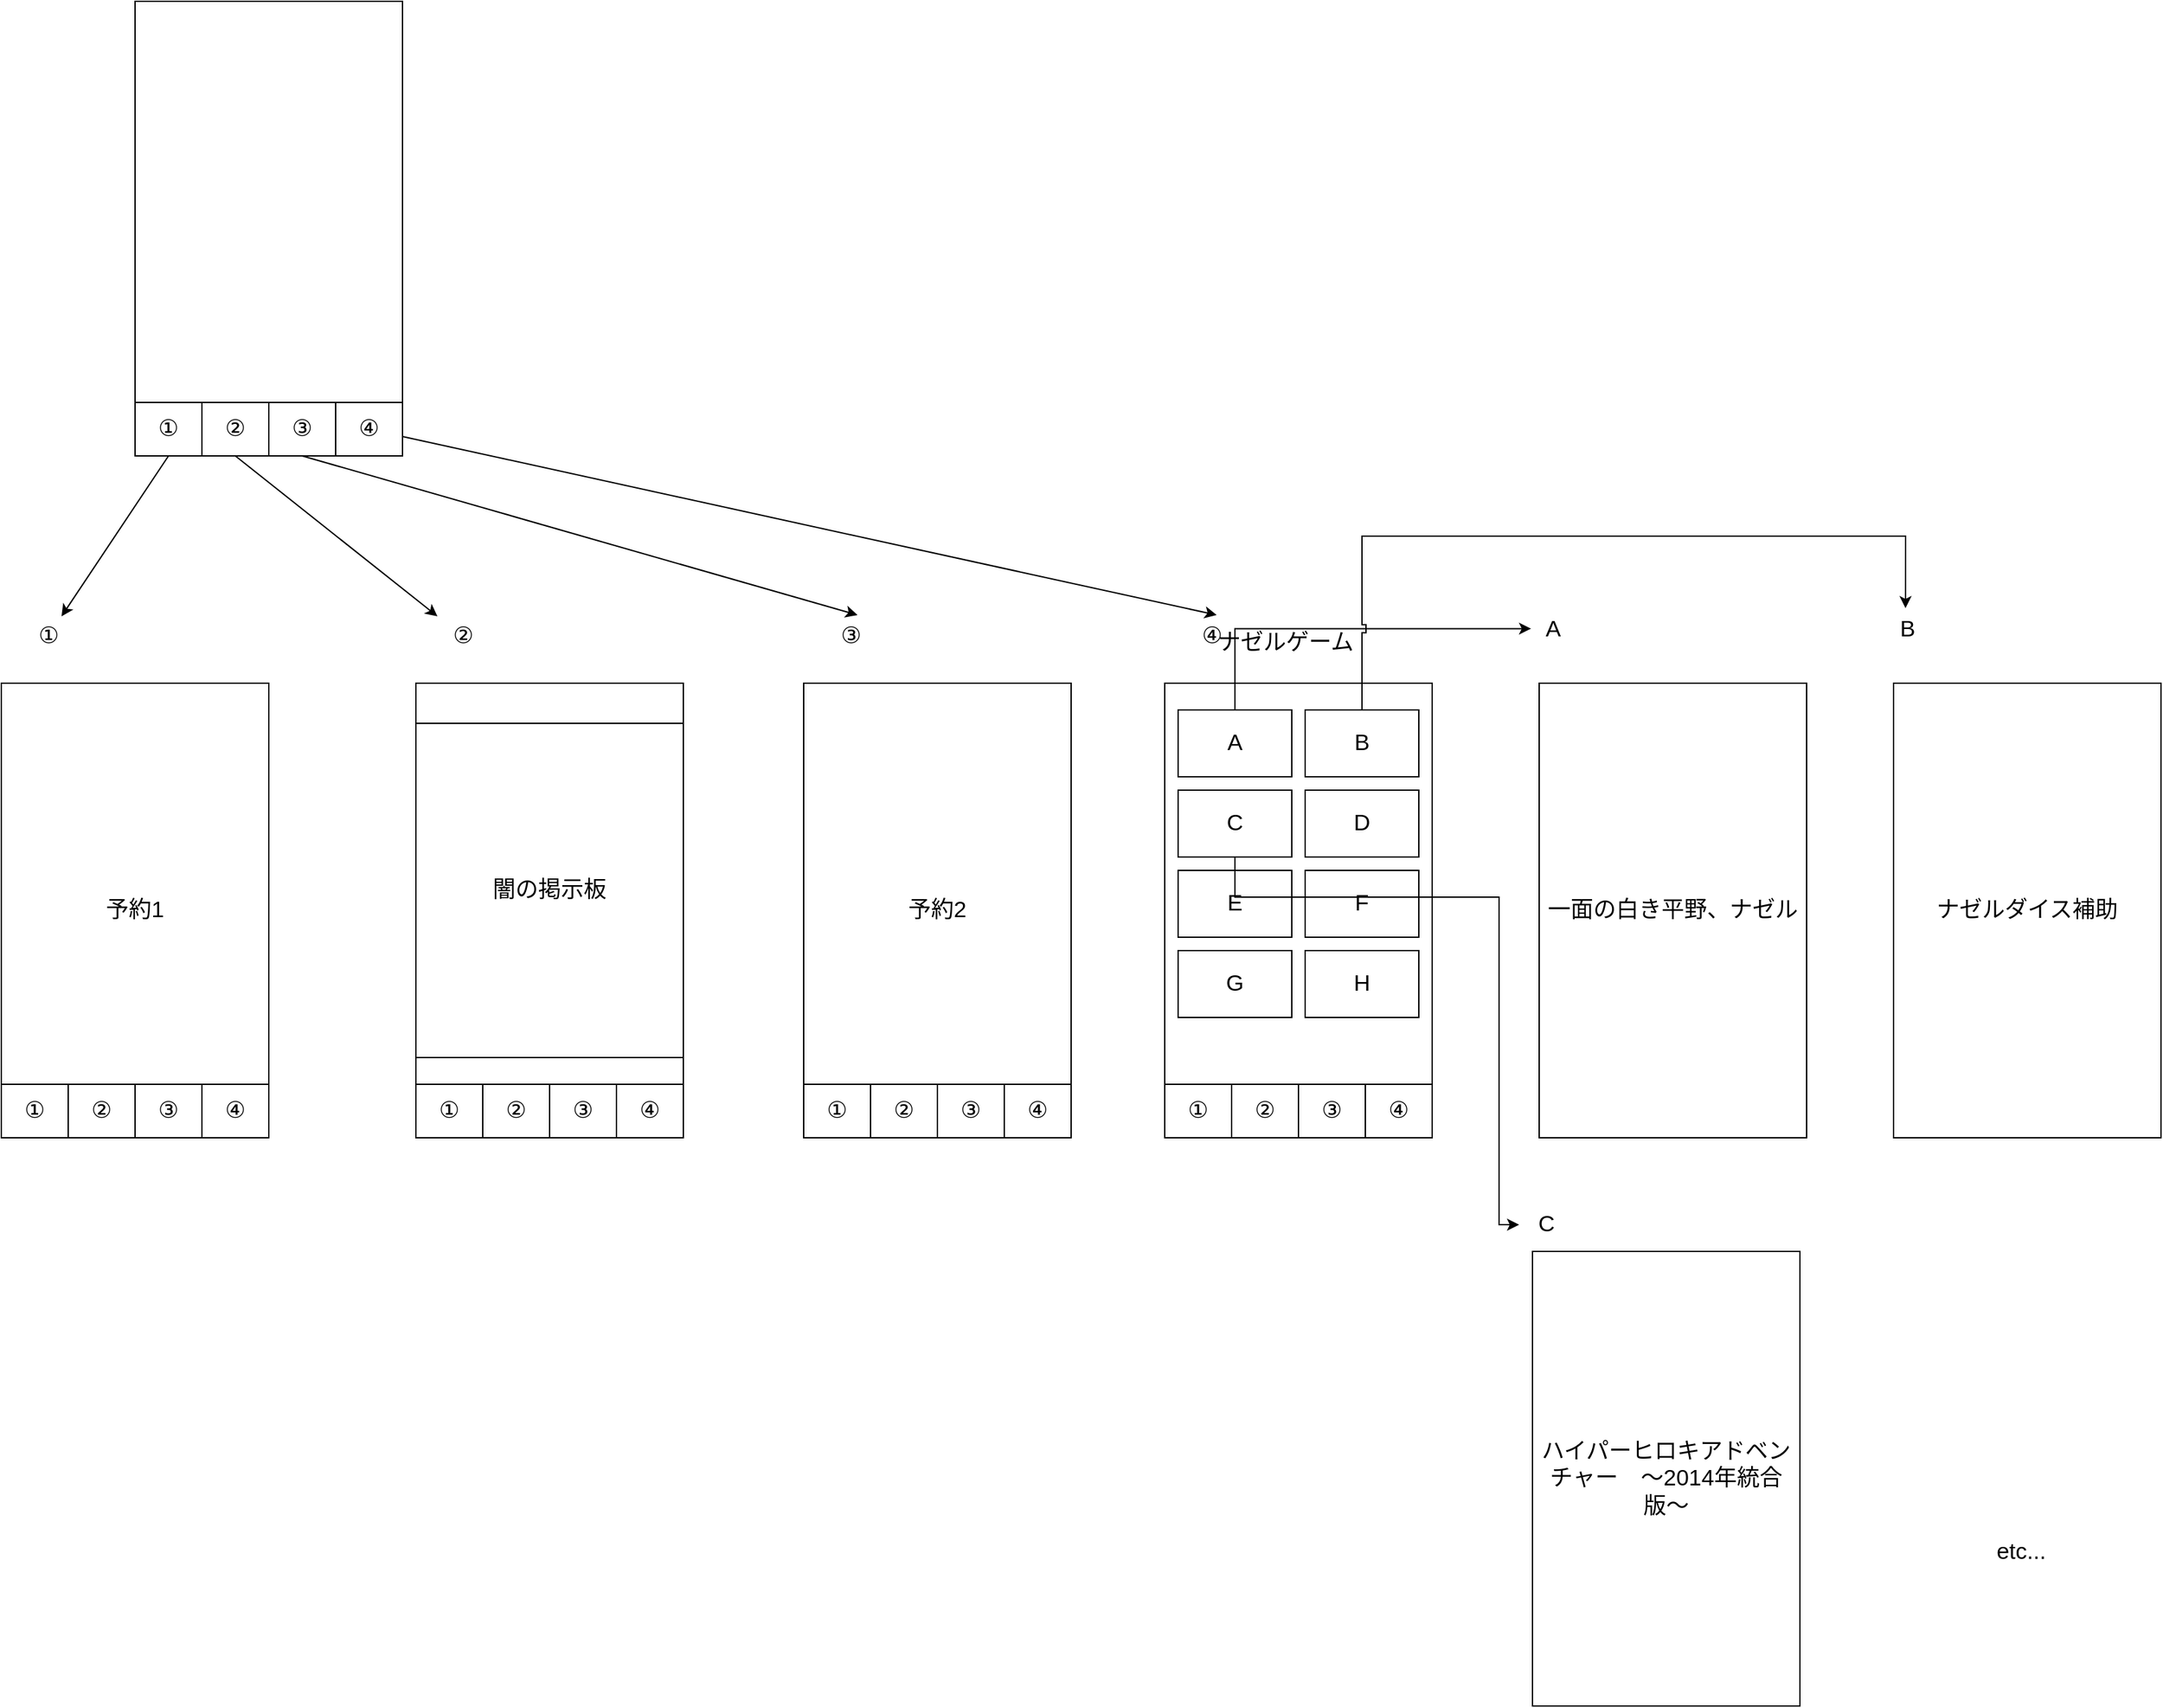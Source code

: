 <mxfile>
    <diagram id="tVjk7x14zp5mqQvgJnNK" name="Page-1">
        <mxGraphModel dx="4617" dy="2640" grid="1" gridSize="10" guides="1" tooltips="1" connect="1" arrows="1" fold="1" page="1" pageScale="1" pageWidth="850" pageHeight="1100" math="0" shadow="0">
            <root>
                <mxCell id="0"/>
                <mxCell id="1" parent="0"/>
                <mxCell id="3" value="" style="rounded=0;whiteSpace=wrap;html=1;fontSize=17;" vertex="1" parent="1">
                    <mxGeometry x="70" y="60" width="200" height="340" as="geometry"/>
                </mxCell>
                <mxCell id="4" value="" style="rounded=0;whiteSpace=wrap;html=1;fontSize=17;" vertex="1" parent="1">
                    <mxGeometry x="70" y="360" width="180" height="40" as="geometry"/>
                </mxCell>
                <mxCell id="5" value="①" style="rounded=0;whiteSpace=wrap;html=1;fontSize=17;" vertex="1" parent="1">
                    <mxGeometry x="70" y="360" width="50" height="40" as="geometry"/>
                </mxCell>
                <mxCell id="26" style="edgeStyle=none;html=1;exitX=0.5;exitY=1;exitDx=0;exitDy=0;fontSize=17;" edge="1" parent="1" source="6" target="25">
                    <mxGeometry relative="1" as="geometry"/>
                </mxCell>
                <mxCell id="6" value="②" style="rounded=0;whiteSpace=wrap;html=1;fontSize=17;" vertex="1" parent="1">
                    <mxGeometry x="120" y="360" width="50" height="40" as="geometry"/>
                </mxCell>
                <mxCell id="34" style="edgeStyle=none;html=1;entryX=0.632;entryY=-0.033;entryDx=0;entryDy=0;entryPerimeter=0;exitX=0.5;exitY=1;exitDx=0;exitDy=0;fontSize=17;" edge="1" parent="1" source="7" target="33">
                    <mxGeometry relative="1" as="geometry"/>
                </mxCell>
                <mxCell id="7" value="③" style="rounded=0;whiteSpace=wrap;html=1;fontSize=17;" vertex="1" parent="1">
                    <mxGeometry x="170" y="360" width="50" height="40" as="geometry"/>
                </mxCell>
                <mxCell id="42" style="edgeStyle=none;html=1;entryX=0.596;entryY=-0.033;entryDx=0;entryDy=0;entryPerimeter=0;fontSize=17;" edge="1" parent="1" source="8" target="41">
                    <mxGeometry relative="1" as="geometry"/>
                </mxCell>
                <mxCell id="8" value="④" style="rounded=0;whiteSpace=wrap;html=1;fontSize=17;" vertex="1" parent="1">
                    <mxGeometry x="220" y="360" width="50" height="40" as="geometry"/>
                </mxCell>
                <mxCell id="10" value="" style="endArrow=classic;html=1;exitX=0.5;exitY=1;exitDx=0;exitDy=0;fontSize=17;" edge="1" parent="1" source="5" target="18">
                    <mxGeometry width="50" height="50" relative="1" as="geometry">
                        <mxPoint x="400" y="430" as="sourcePoint"/>
                        <mxPoint x="80" y="560" as="targetPoint"/>
                    </mxGeometry>
                </mxCell>
                <mxCell id="11" value="予約1" style="rounded=0;whiteSpace=wrap;html=1;fontSize=17;" vertex="1" parent="1">
                    <mxGeometry x="-30" y="570" width="200" height="340" as="geometry"/>
                </mxCell>
                <mxCell id="12" value="" style="rounded=0;whiteSpace=wrap;html=1;fontSize=17;" vertex="1" parent="1">
                    <mxGeometry x="-30" y="870" width="180" height="40" as="geometry"/>
                </mxCell>
                <mxCell id="13" value="①" style="rounded=0;whiteSpace=wrap;html=1;fontSize=17;" vertex="1" parent="1">
                    <mxGeometry x="-30" y="870" width="50" height="40" as="geometry"/>
                </mxCell>
                <mxCell id="14" value="②" style="rounded=0;whiteSpace=wrap;html=1;fontSize=17;" vertex="1" parent="1">
                    <mxGeometry x="20" y="870" width="50" height="40" as="geometry"/>
                </mxCell>
                <mxCell id="15" value="③" style="rounded=0;whiteSpace=wrap;html=1;fontSize=17;" vertex="1" parent="1">
                    <mxGeometry x="70" y="870" width="50" height="40" as="geometry"/>
                </mxCell>
                <mxCell id="16" value="④" style="rounded=0;whiteSpace=wrap;html=1;fontSize=17;" vertex="1" parent="1">
                    <mxGeometry x="120" y="870" width="50" height="40" as="geometry"/>
                </mxCell>
                <mxCell id="18" value="①" style="text;html=1;align=center;verticalAlign=middle;resizable=0;points=[];autosize=1;strokeColor=none;fillColor=none;fontSize=17;" vertex="1" parent="1">
                    <mxGeometry x="-15" y="520" width="40" height="30" as="geometry"/>
                </mxCell>
                <mxCell id="19" value="" style="rounded=0;whiteSpace=wrap;html=1;fontSize=17;" vertex="1" parent="1">
                    <mxGeometry x="280" y="570" width="200" height="340" as="geometry"/>
                </mxCell>
                <mxCell id="20" value="" style="rounded=0;whiteSpace=wrap;html=1;fontSize=17;" vertex="1" parent="1">
                    <mxGeometry x="280" y="870" width="180" height="40" as="geometry"/>
                </mxCell>
                <mxCell id="21" value="①" style="rounded=0;whiteSpace=wrap;html=1;fontSize=17;" vertex="1" parent="1">
                    <mxGeometry x="280" y="870" width="50" height="40" as="geometry"/>
                </mxCell>
                <mxCell id="22" value="②" style="rounded=0;whiteSpace=wrap;html=1;fontSize=17;" vertex="1" parent="1">
                    <mxGeometry x="330" y="870" width="50" height="40" as="geometry"/>
                </mxCell>
                <mxCell id="23" value="③" style="rounded=0;whiteSpace=wrap;html=1;fontSize=17;" vertex="1" parent="1">
                    <mxGeometry x="380" y="870" width="50" height="40" as="geometry"/>
                </mxCell>
                <mxCell id="24" value="④" style="rounded=0;whiteSpace=wrap;html=1;fontSize=17;" vertex="1" parent="1">
                    <mxGeometry x="430" y="870" width="50" height="40" as="geometry"/>
                </mxCell>
                <mxCell id="25" value="②" style="text;html=1;align=center;verticalAlign=middle;resizable=0;points=[];autosize=1;strokeColor=none;fillColor=none;fontSize=17;" vertex="1" parent="1">
                    <mxGeometry x="295" y="520" width="40" height="30" as="geometry"/>
                </mxCell>
                <mxCell id="27" value="予約2" style="rounded=0;whiteSpace=wrap;html=1;fontSize=17;" vertex="1" parent="1">
                    <mxGeometry x="570" y="570" width="200" height="340" as="geometry"/>
                </mxCell>
                <mxCell id="28" value="" style="rounded=0;whiteSpace=wrap;html=1;fontSize=17;" vertex="1" parent="1">
                    <mxGeometry x="570" y="870" width="180" height="40" as="geometry"/>
                </mxCell>
                <mxCell id="29" value="①" style="rounded=0;whiteSpace=wrap;html=1;fontSize=17;" vertex="1" parent="1">
                    <mxGeometry x="570" y="870" width="50" height="40" as="geometry"/>
                </mxCell>
                <mxCell id="30" value="②" style="rounded=0;whiteSpace=wrap;html=1;fontSize=17;" vertex="1" parent="1">
                    <mxGeometry x="620" y="870" width="50" height="40" as="geometry"/>
                </mxCell>
                <mxCell id="31" value="③" style="rounded=0;whiteSpace=wrap;html=1;fontSize=17;" vertex="1" parent="1">
                    <mxGeometry x="670" y="870" width="50" height="40" as="geometry"/>
                </mxCell>
                <mxCell id="32" value="④" style="rounded=0;whiteSpace=wrap;html=1;fontSize=17;" vertex="1" parent="1">
                    <mxGeometry x="720" y="870" width="50" height="40" as="geometry"/>
                </mxCell>
                <mxCell id="33" value="③" style="text;html=1;align=center;verticalAlign=middle;resizable=0;points=[];autosize=1;strokeColor=none;fillColor=none;fontSize=17;" vertex="1" parent="1">
                    <mxGeometry x="585" y="520" width="40" height="30" as="geometry"/>
                </mxCell>
                <mxCell id="35" value="" style="rounded=0;whiteSpace=wrap;html=1;fontSize=17;" vertex="1" parent="1">
                    <mxGeometry x="840" y="570" width="200" height="340" as="geometry"/>
                </mxCell>
                <mxCell id="36" value="" style="rounded=0;whiteSpace=wrap;html=1;fontSize=17;" vertex="1" parent="1">
                    <mxGeometry x="840" y="870" width="180" height="40" as="geometry"/>
                </mxCell>
                <mxCell id="37" value="①" style="rounded=0;whiteSpace=wrap;html=1;fontSize=17;" vertex="1" parent="1">
                    <mxGeometry x="840" y="870" width="50" height="40" as="geometry"/>
                </mxCell>
                <mxCell id="38" value="②" style="rounded=0;whiteSpace=wrap;html=1;fontSize=17;" vertex="1" parent="1">
                    <mxGeometry x="890" y="870" width="50" height="40" as="geometry"/>
                </mxCell>
                <mxCell id="39" value="③" style="rounded=0;whiteSpace=wrap;html=1;fontSize=17;" vertex="1" parent="1">
                    <mxGeometry x="940" y="870" width="50" height="40" as="geometry"/>
                </mxCell>
                <mxCell id="40" value="④" style="rounded=0;whiteSpace=wrap;html=1;fontSize=17;" vertex="1" parent="1">
                    <mxGeometry x="990" y="870" width="50" height="40" as="geometry"/>
                </mxCell>
                <mxCell id="41" value="④" style="text;html=1;align=center;verticalAlign=middle;resizable=0;points=[];autosize=1;strokeColor=none;fillColor=none;fontSize=17;" vertex="1" parent="1">
                    <mxGeometry x="855" y="520" width="40" height="30" as="geometry"/>
                </mxCell>
                <mxCell id="43" value="闇の掲示板" style="rounded=0;whiteSpace=wrap;html=1;fontSize=17;" vertex="1" parent="1">
                    <mxGeometry x="280" y="600" width="200" height="250" as="geometry"/>
                </mxCell>
                <mxCell id="58" style="edgeStyle=orthogonalEdgeStyle;html=1;entryX=-0.035;entryY=0.473;entryDx=0;entryDy=0;entryPerimeter=0;jumpStyle=sharp;rounded=0;fontSize=17;" edge="1" parent="1" source="44" target="55">
                    <mxGeometry relative="1" as="geometry">
                        <Array as="points">
                            <mxPoint x="893" y="529"/>
                        </Array>
                    </mxGeometry>
                </mxCell>
                <mxCell id="44" value="A" style="rounded=0;whiteSpace=wrap;html=1;fontSize=17;" vertex="1" parent="1">
                    <mxGeometry x="850" y="590" width="85" height="50" as="geometry"/>
                </mxCell>
                <mxCell id="59" style="edgeStyle=orthogonalEdgeStyle;html=1;entryX=0.465;entryY=-0.037;entryDx=0;entryDy=0;entryPerimeter=0;jumpStyle=sharp;rounded=0;fontSize=17;" edge="1" parent="1" source="45" target="57">
                    <mxGeometry relative="1" as="geometry">
                        <Array as="points">
                            <mxPoint x="987" y="460"/>
                            <mxPoint x="1394" y="460"/>
                        </Array>
                    </mxGeometry>
                </mxCell>
                <mxCell id="45" value="B" style="rounded=0;whiteSpace=wrap;html=1;fontSize=17;" vertex="1" parent="1">
                    <mxGeometry x="945" y="590" width="85" height="50" as="geometry"/>
                </mxCell>
                <mxCell id="46" value="C" style="rounded=0;whiteSpace=wrap;html=1;fontSize=17;" vertex="1" parent="1">
                    <mxGeometry x="850" y="650" width="85" height="50" as="geometry"/>
                </mxCell>
                <mxCell id="47" value="D" style="rounded=0;whiteSpace=wrap;html=1;fontSize=17;" vertex="1" parent="1">
                    <mxGeometry x="945" y="650" width="85" height="50" as="geometry"/>
                </mxCell>
                <mxCell id="48" value="E" style="rounded=0;whiteSpace=wrap;html=1;fontSize=17;" vertex="1" parent="1">
                    <mxGeometry x="850" y="710" width="85" height="50" as="geometry"/>
                </mxCell>
                <mxCell id="49" value="F" style="rounded=0;whiteSpace=wrap;html=1;fontSize=17;" vertex="1" parent="1">
                    <mxGeometry x="945" y="710" width="85" height="50" as="geometry"/>
                </mxCell>
                <mxCell id="50" value="G" style="rounded=0;whiteSpace=wrap;html=1;fontSize=17;" vertex="1" parent="1">
                    <mxGeometry x="850" y="770" width="85" height="50" as="geometry"/>
                </mxCell>
                <mxCell id="51" value="H" style="rounded=0;whiteSpace=wrap;html=1;fontSize=17;" vertex="1" parent="1">
                    <mxGeometry x="945" y="770" width="85" height="50" as="geometry"/>
                </mxCell>
                <mxCell id="52" value="一面の白き平野、ナゼル" style="rounded=0;whiteSpace=wrap;html=1;fontSize=17;" vertex="1" parent="1">
                    <mxGeometry x="1120" y="570" width="200" height="340" as="geometry"/>
                </mxCell>
                <mxCell id="54" value="ナゼルゲーム" style="text;html=1;align=center;verticalAlign=middle;resizable=0;points=[];autosize=1;strokeColor=none;fillColor=none;fontSize=17;" vertex="1" parent="1">
                    <mxGeometry x="865" y="525" width="130" height="30" as="geometry"/>
                </mxCell>
                <mxCell id="55" value="A" style="text;html=1;align=center;verticalAlign=middle;resizable=0;points=[];autosize=1;strokeColor=none;fillColor=none;fontSize=17;" vertex="1" parent="1">
                    <mxGeometry x="1115" y="515" width="30" height="30" as="geometry"/>
                </mxCell>
                <mxCell id="56" value="ナゼルダイス補助" style="rounded=0;whiteSpace=wrap;html=1;fontSize=17;" vertex="1" parent="1">
                    <mxGeometry x="1385" y="570" width="200" height="340" as="geometry"/>
                </mxCell>
                <mxCell id="57" value="B" style="text;html=1;align=center;verticalAlign=middle;resizable=0;points=[];autosize=1;strokeColor=none;fillColor=none;fontSize=17;" vertex="1" parent="1">
                    <mxGeometry x="1380" y="515" width="30" height="30" as="geometry"/>
                </mxCell>
                <mxCell id="60" value="ハイパーヒロキアドベンチャー　〜2014年統合版〜" style="rounded=0;whiteSpace=wrap;html=1;fontSize=17;" vertex="1" parent="1">
                    <mxGeometry x="1115" y="995" width="200" height="340" as="geometry"/>
                </mxCell>
                <mxCell id="61" value="C" style="text;html=1;align=center;verticalAlign=middle;resizable=0;points=[];autosize=1;strokeColor=none;fillColor=none;fontSize=17;" vertex="1" parent="1">
                    <mxGeometry x="1105" y="960" width="40" height="30" as="geometry"/>
                </mxCell>
                <mxCell id="62" style="edgeStyle=orthogonalEdgeStyle;rounded=0;jumpStyle=sharp;html=1;fontSize=17;" edge="1" parent="1" source="46" target="61">
                    <mxGeometry relative="1" as="geometry">
                        <Array as="points">
                            <mxPoint x="893" y="730"/>
                            <mxPoint x="1090" y="730"/>
                            <mxPoint x="1090" y="975"/>
                        </Array>
                    </mxGeometry>
                </mxCell>
                <mxCell id="63" value="etc..." style="text;html=1;align=center;verticalAlign=middle;resizable=0;points=[];autosize=1;strokeColor=none;fillColor=none;fontSize=17;" vertex="1" parent="1">
                    <mxGeometry x="1450" y="1205" width="60" height="30" as="geometry"/>
                </mxCell>
            </root>
        </mxGraphModel>
    </diagram>
</mxfile>